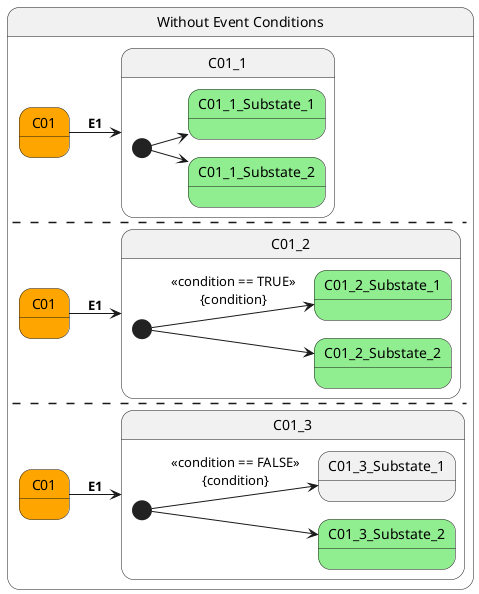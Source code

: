 @startuml
left to right direction

state "Without Event Conditions" as NoEvents {
    state "C01" as C01_1_initial #orange
    C01_1_initial --> C01_1: **E1**
    state C01_1 {
        [*] --> C01_1_Substate_1 #LightGreen
        [*] --> C01_1_Substate_2 #LightGreen
    }
--
    state "C01" as C01_2_initial #orange
    C01_2_initial --> C01_2: **E1**
    state C01_2 {
        [*] --> C01_2_Substate_1 #LightGreen: <<condition == TRUE>>\n{condition}
        [*] --> C01_2_Substate_2 #LightGreen
    }
--
    state "C01" as C01_3_initial #orange
    C01_3_initial --> C01_3: **E1**
    state C01_3 {
        [*] --> C01_3_Substate_1: <<condition == FALSE>>\n{condition}
        [*] --> C01_3_Substate_2 #LightGreen
    }
}

@enduml